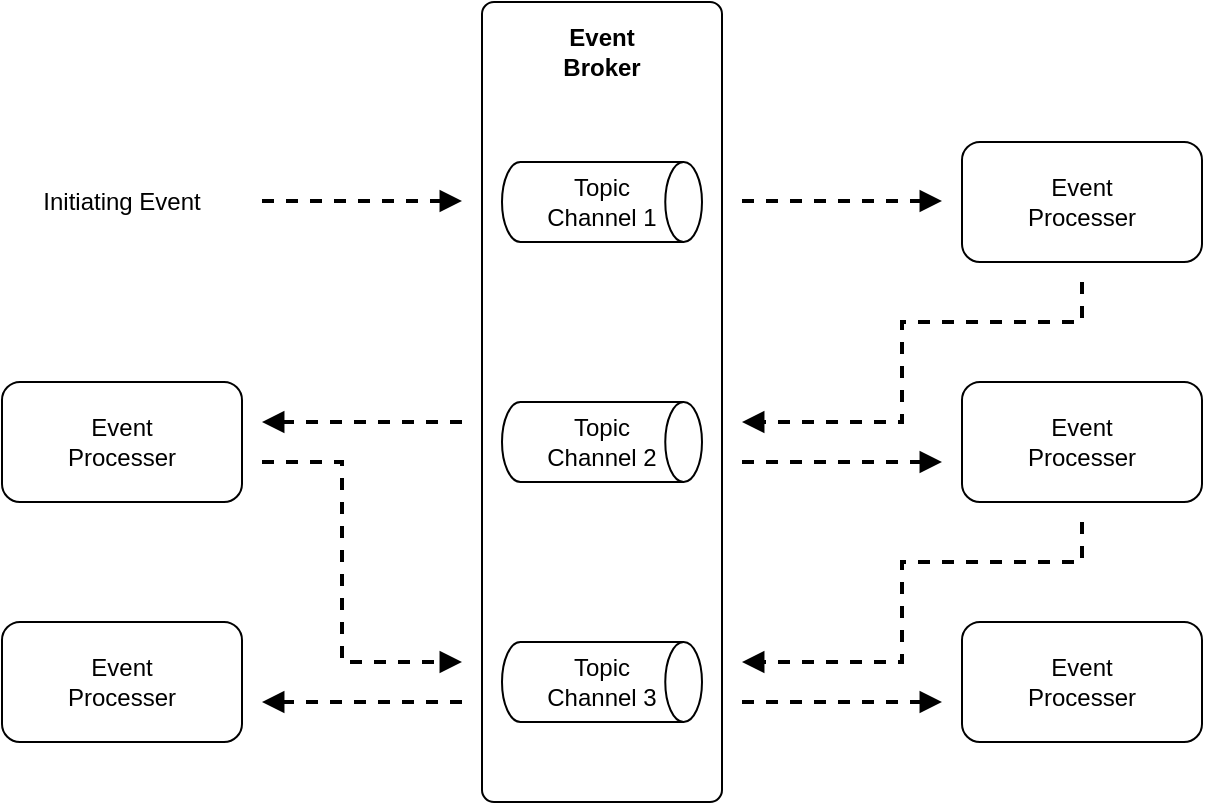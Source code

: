 <mxfile version="13.1.3">
    <diagram id="6hGFLwfOUW9BJ-s0fimq" name="Page-1">
        <mxGraphModel dx="713" dy="529" grid="1" gridSize="10" guides="1" tooltips="1" connect="1" arrows="1" fold="1" page="1" pageScale="1" pageWidth="827" pageHeight="1169" math="0" shadow="0">
            <root>
                <mxCell id="0"/>
                <mxCell id="1" parent="0"/>
                <mxCell id="2" value="" style="rounded=1;whiteSpace=wrap;html=1;fillColor=none;arcSize=5;" vertex="1" parent="1">
                    <mxGeometry x="320" y="80" width="120" height="400" as="geometry"/>
                </mxCell>
                <mxCell id="3" value="Event&lt;br&gt;Broker" style="text;html=1;strokeColor=none;fillColor=none;align=center;verticalAlign=middle;whiteSpace=wrap;rounded=0;fontStyle=1" vertex="1" parent="1">
                    <mxGeometry x="330" y="90" width="100" height="30" as="geometry"/>
                </mxCell>
                <mxCell id="4" value="Topic&lt;br&gt;Channel 1" style="strokeWidth=1;html=1;shape=mxgraph.flowchart.direct_data;whiteSpace=wrap;fillColor=none;" vertex="1" parent="1">
                    <mxGeometry x="330" y="160" width="100" height="40" as="geometry"/>
                </mxCell>
                <mxCell id="5" value="Topic&lt;br&gt;Channel 2" style="strokeWidth=1;html=1;shape=mxgraph.flowchart.direct_data;whiteSpace=wrap;fillColor=none;" vertex="1" parent="1">
                    <mxGeometry x="330" y="280" width="100" height="40" as="geometry"/>
                </mxCell>
                <mxCell id="6" value="Topic&lt;br&gt;Channel 3" style="strokeWidth=1;html=1;shape=mxgraph.flowchart.direct_data;whiteSpace=wrap;fillColor=none;" vertex="1" parent="1">
                    <mxGeometry x="330" y="400" width="100" height="40" as="geometry"/>
                </mxCell>
                <mxCell id="7" value="" style="endArrow=block;dashed=1;html=1;strokeWidth=2;endFill=1;" edge="1" parent="1">
                    <mxGeometry width="50" height="50" relative="1" as="geometry">
                        <mxPoint x="210" y="179.5" as="sourcePoint"/>
                        <mxPoint x="310" y="179.5" as="targetPoint"/>
                    </mxGeometry>
                </mxCell>
                <mxCell id="8" value="Initiating Event" style="text;html=1;strokeColor=none;fillColor=none;align=center;verticalAlign=middle;whiteSpace=wrap;rounded=0;" vertex="1" parent="1">
                    <mxGeometry x="80" y="170" width="120" height="20" as="geometry"/>
                </mxCell>
                <mxCell id="9" value="Event&lt;br&gt;Processer" style="rounded=1;whiteSpace=wrap;html=1;strokeWidth=1;fillColor=none;align=center;" vertex="1" parent="1">
                    <mxGeometry x="560" y="150" width="120" height="60" as="geometry"/>
                </mxCell>
                <mxCell id="10" value="" style="endArrow=block;dashed=1;html=1;strokeWidth=2;endFill=1;" edge="1" parent="1">
                    <mxGeometry width="50" height="50" relative="1" as="geometry">
                        <mxPoint x="450" y="179.5" as="sourcePoint"/>
                        <mxPoint x="550" y="179.5" as="targetPoint"/>
                    </mxGeometry>
                </mxCell>
                <mxCell id="11" value="" style="endArrow=block;dashed=1;html=1;strokeWidth=2;endFill=1;rounded=0;edgeStyle=orthogonalEdgeStyle;" edge="1" parent="1">
                    <mxGeometry width="50" height="50" relative="1" as="geometry">
                        <mxPoint x="620" y="220" as="sourcePoint"/>
                        <mxPoint x="450" y="290" as="targetPoint"/>
                        <Array as="points">
                            <mxPoint x="620" y="240"/>
                            <mxPoint x="530" y="240"/>
                            <mxPoint x="530" y="290"/>
                        </Array>
                    </mxGeometry>
                </mxCell>
                <mxCell id="12" value="Event&lt;br&gt;Processer" style="rounded=1;whiteSpace=wrap;html=1;strokeWidth=1;fillColor=none;align=center;" vertex="1" parent="1">
                    <mxGeometry x="80" y="270" width="120" height="60" as="geometry"/>
                </mxCell>
                <mxCell id="14" value="Event&lt;br&gt;Processer" style="rounded=1;whiteSpace=wrap;html=1;strokeWidth=1;fillColor=none;align=center;" vertex="1" parent="1">
                    <mxGeometry x="560" y="270" width="120" height="60" as="geometry"/>
                </mxCell>
                <mxCell id="15" value="" style="endArrow=block;dashed=1;html=1;strokeWidth=2;endFill=1;rounded=0;edgeStyle=orthogonalEdgeStyle;" edge="1" parent="1">
                    <mxGeometry width="50" height="50" relative="1" as="geometry">
                        <mxPoint x="310" y="290" as="sourcePoint"/>
                        <mxPoint x="210" y="290" as="targetPoint"/>
                        <Array as="points">
                            <mxPoint x="270" y="290"/>
                            <mxPoint x="270" y="290"/>
                        </Array>
                    </mxGeometry>
                </mxCell>
                <mxCell id="16" value="" style="endArrow=block;dashed=1;html=1;strokeWidth=2;endFill=1;edgeStyle=orthogonalEdgeStyle;rounded=0;" edge="1" parent="1">
                    <mxGeometry width="50" height="50" relative="1" as="geometry">
                        <mxPoint x="210" y="310" as="sourcePoint"/>
                        <mxPoint x="310" y="410" as="targetPoint"/>
                        <Array as="points">
                            <mxPoint x="250" y="310"/>
                            <mxPoint x="250" y="410"/>
                        </Array>
                    </mxGeometry>
                </mxCell>
                <mxCell id="17" value="" style="endArrow=block;dashed=1;html=1;strokeWidth=2;endFill=1;" edge="1" parent="1">
                    <mxGeometry width="50" height="50" relative="1" as="geometry">
                        <mxPoint x="450" y="310" as="sourcePoint"/>
                        <mxPoint x="550" y="310" as="targetPoint"/>
                    </mxGeometry>
                </mxCell>
                <mxCell id="18" value="" style="endArrow=block;dashed=1;html=1;strokeWidth=2;endFill=1;rounded=0;edgeStyle=orthogonalEdgeStyle;" edge="1" parent="1">
                    <mxGeometry width="50" height="50" relative="1" as="geometry">
                        <mxPoint x="620" y="340" as="sourcePoint"/>
                        <mxPoint x="450" y="410" as="targetPoint"/>
                        <Array as="points">
                            <mxPoint x="620" y="360"/>
                            <mxPoint x="530" y="360"/>
                            <mxPoint x="530" y="410"/>
                        </Array>
                    </mxGeometry>
                </mxCell>
                <mxCell id="19" value="Event&lt;br&gt;Processer" style="rounded=1;whiteSpace=wrap;html=1;strokeWidth=1;fillColor=none;align=center;" vertex="1" parent="1">
                    <mxGeometry x="560" y="390" width="120" height="60" as="geometry"/>
                </mxCell>
                <mxCell id="20" value="" style="endArrow=block;dashed=1;html=1;strokeWidth=2;endFill=1;" edge="1" parent="1">
                    <mxGeometry width="50" height="50" relative="1" as="geometry">
                        <mxPoint x="450" y="430" as="sourcePoint"/>
                        <mxPoint x="550" y="430" as="targetPoint"/>
                    </mxGeometry>
                </mxCell>
                <mxCell id="21" value="Event&lt;br&gt;Processer" style="rounded=1;whiteSpace=wrap;html=1;strokeWidth=1;fillColor=none;align=center;" vertex="1" parent="1">
                    <mxGeometry x="80" y="390" width="120" height="60" as="geometry"/>
                </mxCell>
                <mxCell id="22" value="" style="endArrow=block;dashed=1;html=1;strokeWidth=2;endFill=1;rounded=0;edgeStyle=orthogonalEdgeStyle;" edge="1" parent="1">
                    <mxGeometry width="50" height="50" relative="1" as="geometry">
                        <mxPoint x="310" y="430" as="sourcePoint"/>
                        <mxPoint x="210" y="430" as="targetPoint"/>
                        <Array as="points">
                            <mxPoint x="270" y="430"/>
                            <mxPoint x="270" y="430"/>
                        </Array>
                    </mxGeometry>
                </mxCell>
            </root>
        </mxGraphModel>
    </diagram>
</mxfile>